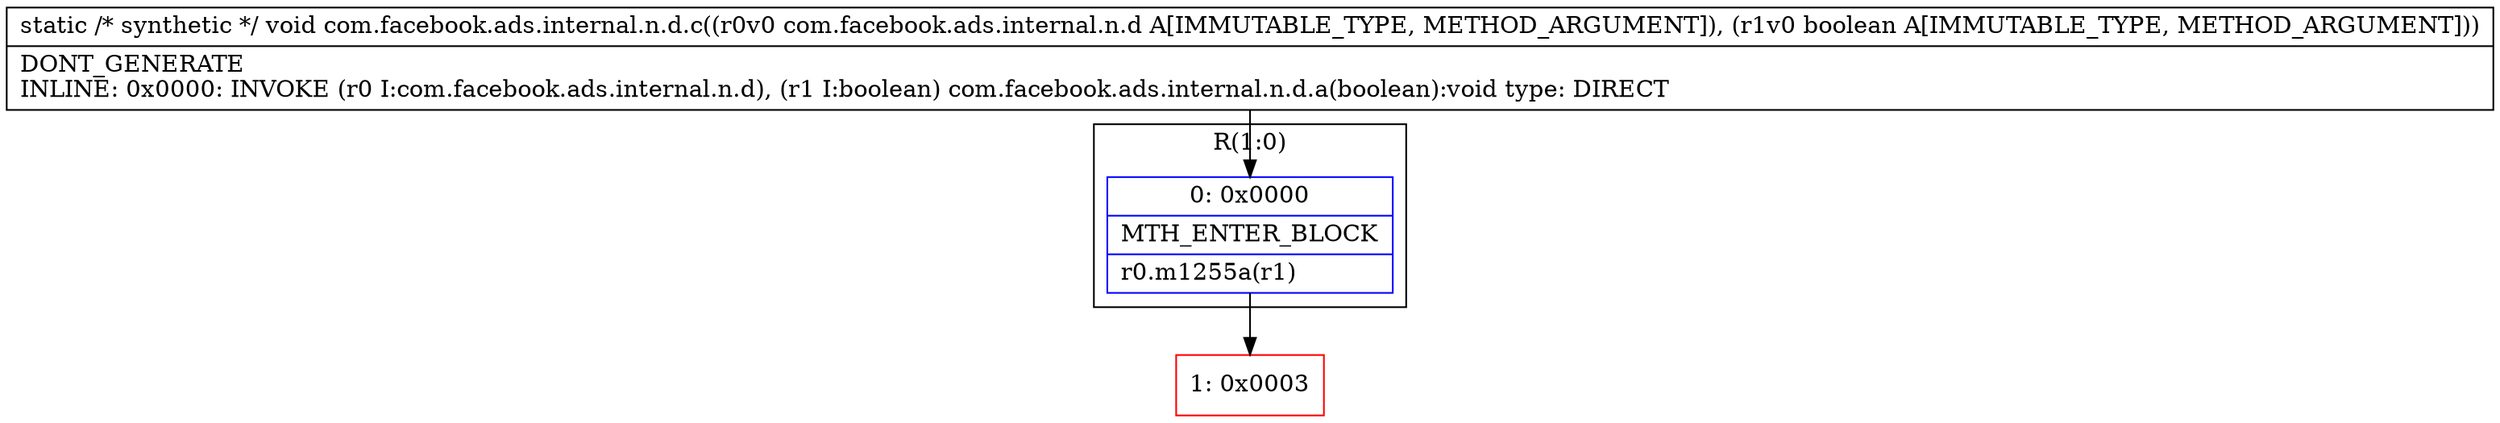 digraph "CFG forcom.facebook.ads.internal.n.d.c(Lcom\/facebook\/ads\/internal\/n\/d;Z)V" {
subgraph cluster_Region_1185487922 {
label = "R(1:0)";
node [shape=record,color=blue];
Node_0 [shape=record,label="{0\:\ 0x0000|MTH_ENTER_BLOCK\l|r0.m1255a(r1)\l}"];
}
Node_1 [shape=record,color=red,label="{1\:\ 0x0003}"];
MethodNode[shape=record,label="{static \/* synthetic *\/ void com.facebook.ads.internal.n.d.c((r0v0 com.facebook.ads.internal.n.d A[IMMUTABLE_TYPE, METHOD_ARGUMENT]), (r1v0 boolean A[IMMUTABLE_TYPE, METHOD_ARGUMENT]))  | DONT_GENERATE\lINLINE: 0x0000: INVOKE  (r0 I:com.facebook.ads.internal.n.d), (r1 I:boolean) com.facebook.ads.internal.n.d.a(boolean):void type: DIRECT\l}"];
MethodNode -> Node_0;
Node_0 -> Node_1;
}

